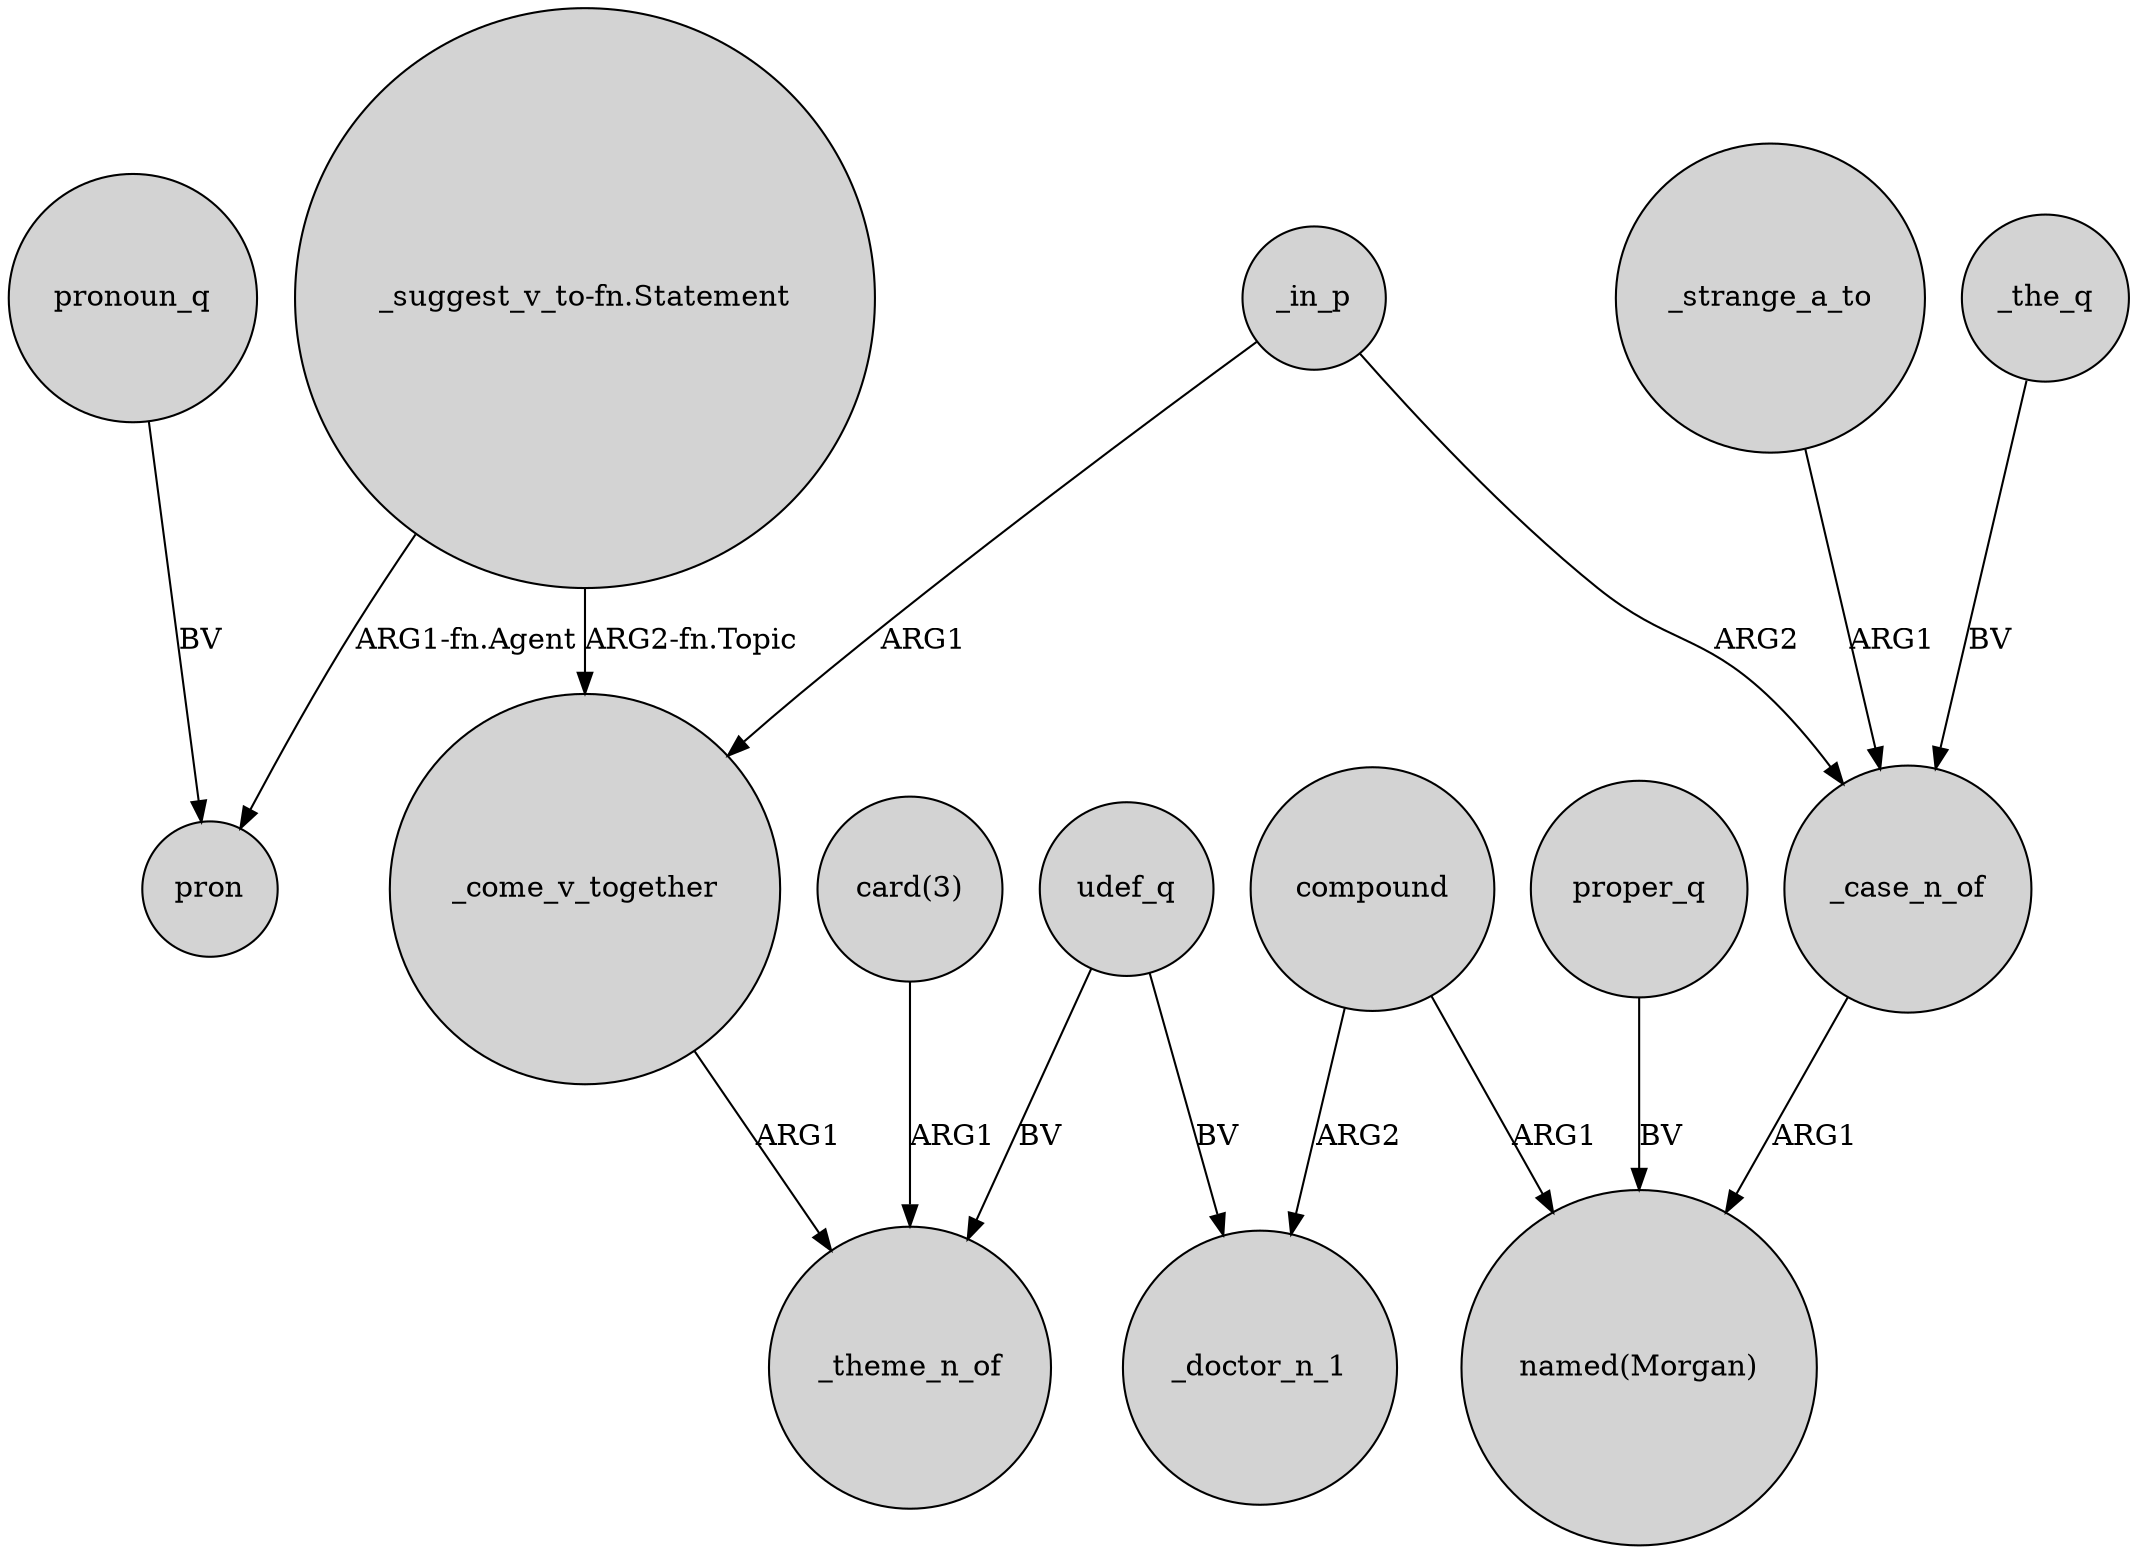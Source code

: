 digraph {
	node [shape=circle style=filled]
	"_suggest_v_to-fn.Statement" -> _come_v_together [label="ARG2-fn.Topic"]
	_come_v_together -> _theme_n_of [label=ARG1]
	udef_q -> _theme_n_of [label=BV]
	compound -> _doctor_n_1 [label=ARG2]
	"_suggest_v_to-fn.Statement" -> pron [label="ARG1-fn.Agent"]
	_strange_a_to -> _case_n_of [label=ARG1]
	compound -> "named(Morgan)" [label=ARG1]
	udef_q -> _doctor_n_1 [label=BV]
	_in_p -> _case_n_of [label=ARG2]
	_in_p -> _come_v_together [label=ARG1]
	"card(3)" -> _theme_n_of [label=ARG1]
	_the_q -> _case_n_of [label=BV]
	_case_n_of -> "named(Morgan)" [label=ARG1]
	proper_q -> "named(Morgan)" [label=BV]
	pronoun_q -> pron [label=BV]
}
